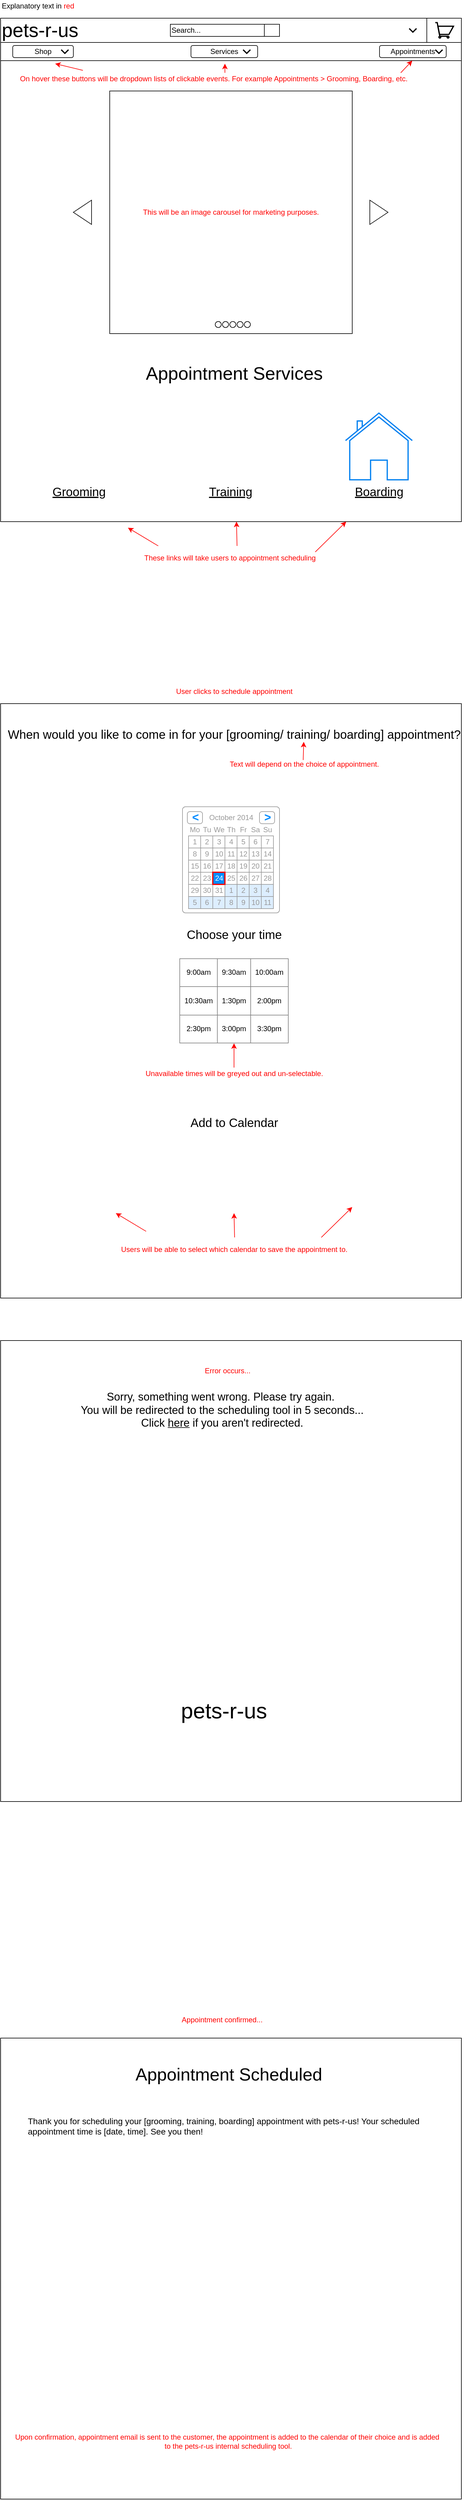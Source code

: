 <mxfile version="13.10.0" type="github">
  <diagram id="vqAz7mFe_bX8_XPS133d" name="Page-1">
    <mxGraphModel dx="1426" dy="794" grid="1" gridSize="10" guides="1" tooltips="1" connect="1" arrows="1" fold="1" page="1" pageScale="1" pageWidth="850" pageHeight="1100" math="0" shadow="0">
      <root>
        <mxCell id="0" />
        <mxCell id="1" parent="0" />
        <mxCell id="3avs3_zd8cKEyKvQoN6--27" value="" style="whiteSpace=wrap;html=1;aspect=fixed;" parent="1" vertex="1">
          <mxGeometry x="40" y="110" width="760" height="760" as="geometry" />
        </mxCell>
        <mxCell id="lcX1lfoyKaqcj_of0QZ5-1" value="&lt;font style=&quot;font-size: 32px&quot;&gt;pets-r-us&lt;/font&gt;" style="rounded=0;whiteSpace=wrap;html=1;align=left;" parent="1" vertex="1">
          <mxGeometry x="40" y="40" width="760" height="40" as="geometry" />
        </mxCell>
        <mxCell id="lcX1lfoyKaqcj_of0QZ5-2" value="" style="rounded=0;whiteSpace=wrap;html=1;" parent="1" vertex="1">
          <mxGeometry x="40" y="80" width="760" height="30" as="geometry" />
        </mxCell>
        <mxCell id="lcX1lfoyKaqcj_of0QZ5-3" value="&lt;font color=&quot;#ff0000&quot;&gt;This will be an image carousel for marketing purposes.&lt;/font&gt;" style="whiteSpace=wrap;html=1;aspect=fixed;" parent="1" vertex="1">
          <mxGeometry x="220" y="160" width="400" height="400" as="geometry" />
        </mxCell>
        <mxCell id="lcX1lfoyKaqcj_of0QZ5-4" value="" style="shape=image;html=1;verticalAlign=top;verticalLabelPosition=bottom;labelBackgroundColor=#ffffff;imageAspect=0;aspect=fixed;image=https://cdn4.iconfinder.com/data/icons/common-toolbar/36/Cut-2-128.png" parent="1" vertex="1">
          <mxGeometry x="119" y="682" width="128" height="128" as="geometry" />
        </mxCell>
        <mxCell id="lcX1lfoyKaqcj_of0QZ5-5" value="" style="shape=image;html=1;verticalAlign=top;verticalLabelPosition=bottom;labelBackgroundColor=#ffffff;imageAspect=0;aspect=fixed;image=https://cdn4.iconfinder.com/data/icons/general-office/91/General_Office_06-128.png" parent="1" vertex="1">
          <mxGeometry x="356" y="680" width="128" height="128" as="geometry" />
        </mxCell>
        <mxCell id="lcX1lfoyKaqcj_of0QZ5-6" value="" style="html=1;verticalLabelPosition=bottom;align=center;labelBackgroundColor=#ffffff;verticalAlign=top;strokeWidth=2;strokeColor=#0080F0;shadow=0;dashed=0;shape=mxgraph.ios7.icons.home;" parent="1" vertex="1">
          <mxGeometry x="609" y="691" width="110" height="110" as="geometry" />
        </mxCell>
        <mxCell id="lcX1lfoyKaqcj_of0QZ5-8" value="&lt;font style=&quot;font-size: 30px&quot;&gt;Appointment Services&lt;/font&gt;" style="text;html=1;align=center;verticalAlign=middle;resizable=0;points=[];autosize=1;" parent="1" vertex="1">
          <mxGeometry x="270" y="610" width="310" height="30" as="geometry" />
        </mxCell>
        <mxCell id="lcX1lfoyKaqcj_of0QZ5-9" value="&lt;font style=&quot;font-size: 20px&quot;&gt;&lt;u&gt;Grooming&lt;/u&gt;&lt;/font&gt;" style="text;html=1;align=center;verticalAlign=middle;resizable=0;points=[];autosize=1;" parent="1" vertex="1">
          <mxGeometry x="119" y="810" width="100" height="20" as="geometry" />
        </mxCell>
        <mxCell id="lcX1lfoyKaqcj_of0QZ5-10" value="&lt;font style=&quot;font-size: 20px&quot;&gt;&lt;u&gt;Training&lt;/u&gt;&lt;/font&gt;" style="text;html=1;align=center;verticalAlign=middle;resizable=0;points=[];autosize=1;" parent="1" vertex="1">
          <mxGeometry x="374" y="810" width="90" height="20" as="geometry" />
        </mxCell>
        <mxCell id="lcX1lfoyKaqcj_of0QZ5-11" value="&lt;font style=&quot;font-size: 20px&quot;&gt;&lt;u&gt;Boarding&lt;/u&gt;&lt;/font&gt;" style="text;html=1;align=center;verticalAlign=middle;resizable=0;points=[];autosize=1;" parent="1" vertex="1">
          <mxGeometry x="614" y="810" width="100" height="20" as="geometry" />
        </mxCell>
        <mxCell id="3avs3_zd8cKEyKvQoN6--1" value="Search..." style="rounded=0;whiteSpace=wrap;html=1;align=left;" parent="1" vertex="1">
          <mxGeometry x="320" y="50" width="180" height="20" as="geometry" />
        </mxCell>
        <mxCell id="3avs3_zd8cKEyKvQoN6--2" value="" style="shape=image;html=1;verticalAlign=top;verticalLabelPosition=bottom;labelBackgroundColor=#ffffff;imageAspect=0;aspect=fixed;image=https://cdn4.iconfinder.com/data/icons/basic-user-interface-elements/700/zoom-normal-regular-128.png" parent="1" vertex="1">
          <mxGeometry x="480" y="50" width="20" height="20" as="geometry" />
        </mxCell>
        <mxCell id="3avs3_zd8cKEyKvQoN6--5" value="" style="endArrow=none;html=1;" parent="1" edge="1">
          <mxGeometry width="50" height="50" relative="1" as="geometry">
            <mxPoint x="475" y="70" as="sourcePoint" />
            <mxPoint x="475" y="50" as="targetPoint" />
          </mxGeometry>
        </mxCell>
        <mxCell id="3avs3_zd8cKEyKvQoN6--6" value="" style="shape=image;html=1;verticalAlign=top;verticalLabelPosition=bottom;labelBackgroundColor=#ffffff;imageAspect=0;aspect=fixed;image=https://cdn3.iconfinder.com/data/icons/fugue/icon_shadowless/user-silhouette.png" parent="1" vertex="1">
          <mxGeometry x="684" y="45" width="30" height="30" as="geometry" />
        </mxCell>
        <mxCell id="3avs3_zd8cKEyKvQoN6--7" value="" style="html=1;verticalLabelPosition=bottom;align=center;labelBackgroundColor=#ffffff;verticalAlign=top;strokeWidth=2;shadow=0;dashed=0;shape=mxgraph.ios7.icons.shopping_cart;" parent="1" vertex="1">
          <mxGeometry x="757" y="47.25" width="30" height="25.5" as="geometry" />
        </mxCell>
        <mxCell id="3avs3_zd8cKEyKvQoN6--8" value="" style="html=1;verticalLabelPosition=bottom;labelBackgroundColor=#ffffff;verticalAlign=top;shadow=0;dashed=0;strokeWidth=2;shape=mxgraph.ios7.misc.down;" parent="1" vertex="1">
          <mxGeometry x="714" y="57" width="12" height="6" as="geometry" />
        </mxCell>
        <mxCell id="3avs3_zd8cKEyKvQoN6--9" value="" style="endArrow=none;html=1;" parent="1" edge="1">
          <mxGeometry width="50" height="50" relative="1" as="geometry">
            <mxPoint x="743" y="80" as="sourcePoint" />
            <mxPoint x="743" y="40" as="targetPoint" />
          </mxGeometry>
        </mxCell>
        <mxCell id="3avs3_zd8cKEyKvQoN6--10" value="Shop" style="rounded=1;whiteSpace=wrap;html=1;strokeColor=#000000;align=center;" parent="1" vertex="1">
          <mxGeometry x="60" y="85" width="100" height="20" as="geometry" />
        </mxCell>
        <mxCell id="3avs3_zd8cKEyKvQoN6--11" value="Services" style="rounded=1;whiteSpace=wrap;html=1;strokeColor=#000000;align=center;" parent="1" vertex="1">
          <mxGeometry x="354" y="85" width="110" height="20" as="geometry" />
        </mxCell>
        <mxCell id="3avs3_zd8cKEyKvQoN6--12" value="Appointments" style="rounded=1;whiteSpace=wrap;html=1;strokeColor=#000000;align=center;" parent="1" vertex="1">
          <mxGeometry x="665" y="85" width="110" height="20" as="geometry" />
        </mxCell>
        <mxCell id="3avs3_zd8cKEyKvQoN6--13" value="" style="html=1;verticalLabelPosition=bottom;labelBackgroundColor=#ffffff;verticalAlign=top;shadow=0;dashed=0;strokeWidth=2;shape=mxgraph.ios7.misc.down;" parent="1" vertex="1">
          <mxGeometry x="140" y="92" width="12" height="6" as="geometry" />
        </mxCell>
        <mxCell id="3avs3_zd8cKEyKvQoN6--14" value="" style="html=1;verticalLabelPosition=bottom;labelBackgroundColor=#ffffff;verticalAlign=top;shadow=0;dashed=0;strokeWidth=2;shape=mxgraph.ios7.misc.down;" parent="1" vertex="1">
          <mxGeometry x="440" y="92" width="12" height="6" as="geometry" />
        </mxCell>
        <mxCell id="3avs3_zd8cKEyKvQoN6--15" value="" style="html=1;verticalLabelPosition=bottom;labelBackgroundColor=#ffffff;verticalAlign=top;shadow=0;dashed=0;strokeWidth=2;shape=mxgraph.ios7.misc.down;" parent="1" vertex="1">
          <mxGeometry x="757" y="92" width="12" height="6" as="geometry" />
        </mxCell>
        <mxCell id="3avs3_zd8cKEyKvQoN6--16" value="" style="triangle;whiteSpace=wrap;html=1;strokeColor=#000000;" parent="1" vertex="1">
          <mxGeometry x="649" y="340" width="30" height="40" as="geometry" />
        </mxCell>
        <mxCell id="3avs3_zd8cKEyKvQoN6--17" value="" style="triangle;whiteSpace=wrap;html=1;strokeColor=#000000;direction=west;" parent="1" vertex="1">
          <mxGeometry x="160" y="340" width="30" height="40" as="geometry" />
        </mxCell>
        <mxCell id="3avs3_zd8cKEyKvQoN6--18" value="" style="ellipse;whiteSpace=wrap;html=1;aspect=fixed;strokeColor=#000000;" parent="1" vertex="1">
          <mxGeometry x="394" y="540" width="10" height="10" as="geometry" />
        </mxCell>
        <mxCell id="3avs3_zd8cKEyKvQoN6--19" value="" style="ellipse;whiteSpace=wrap;html=1;aspect=fixed;strokeColor=#000000;" parent="1" vertex="1">
          <mxGeometry x="406" y="540" width="10" height="10" as="geometry" />
        </mxCell>
        <mxCell id="3avs3_zd8cKEyKvQoN6--20" value="" style="ellipse;whiteSpace=wrap;html=1;aspect=fixed;strokeColor=#000000;" parent="1" vertex="1">
          <mxGeometry x="418" y="540" width="10" height="10" as="geometry" />
        </mxCell>
        <mxCell id="3avs3_zd8cKEyKvQoN6--23" value="" style="ellipse;whiteSpace=wrap;html=1;aspect=fixed;strokeColor=#000000;" parent="1" vertex="1">
          <mxGeometry x="430" y="540" width="10" height="10" as="geometry" />
        </mxCell>
        <mxCell id="3avs3_zd8cKEyKvQoN6--24" value="" style="ellipse;whiteSpace=wrap;html=1;aspect=fixed;strokeColor=#000000;" parent="1" vertex="1">
          <mxGeometry x="442" y="540" width="10" height="10" as="geometry" />
        </mxCell>
        <mxCell id="3avs3_zd8cKEyKvQoN6--38" value="&lt;font color=&quot;#ff0000&quot;&gt;On hover these buttons will be dropdown lists of clickable events. For example Appointments &amp;gt; Grooming, Boarding, etc.&lt;/font&gt;" style="text;html=1;strokeColor=none;fillColor=none;align=left;verticalAlign=middle;whiteSpace=wrap;rounded=0;" parent="1" vertex="1">
          <mxGeometry x="70" y="130" width="700" height="20" as="geometry" />
        </mxCell>
        <mxCell id="3avs3_zd8cKEyKvQoN6--41" value="" style="endArrow=classic;html=1;strokeColor=#FF0000;" parent="1" edge="1">
          <mxGeometry width="50" height="50" relative="1" as="geometry">
            <mxPoint x="700" y="130" as="sourcePoint" />
            <mxPoint x="719" y="110" as="targetPoint" />
          </mxGeometry>
        </mxCell>
        <mxCell id="3avs3_zd8cKEyKvQoN6--42" value="" style="endArrow=classic;html=1;strokeColor=#FF0000;" parent="1" edge="1">
          <mxGeometry width="50" height="50" relative="1" as="geometry">
            <mxPoint x="410" y="130" as="sourcePoint" />
            <mxPoint x="410" y="115" as="targetPoint" />
          </mxGeometry>
        </mxCell>
        <mxCell id="3avs3_zd8cKEyKvQoN6--43" value="Explanatory text in &lt;font color=&quot;#ff0000&quot;&gt;red&lt;/font&gt;" style="text;html=1;align=left;verticalAlign=middle;resizable=0;points=[];autosize=1;" parent="1" vertex="1">
          <mxGeometry x="40" y="10" width="130" height="20" as="geometry" />
        </mxCell>
        <mxCell id="3avs3_zd8cKEyKvQoN6--45" value="" style="endArrow=classic;html=1;strokeColor=#FF0000;exitX=0.151;exitY=-0.2;exitDx=0;exitDy=0;exitPerimeter=0;" parent="1" source="3avs3_zd8cKEyKvQoN6--38" edge="1">
          <mxGeometry width="50" height="50" relative="1" as="geometry">
            <mxPoint x="70" y="165" as="sourcePoint" />
            <mxPoint x="130" y="115" as="targetPoint" />
          </mxGeometry>
        </mxCell>
        <mxCell id="3avs3_zd8cKEyKvQoN6--46" value="&lt;font color=&quot;#ff0000&quot;&gt;These links will take users to appointment scheduling&lt;/font&gt;" style="text;html=1;align=left;verticalAlign=middle;resizable=0;points=[];autosize=1;" parent="1" vertex="1">
          <mxGeometry x="275" y="920" width="300" height="20" as="geometry" />
        </mxCell>
        <mxCell id="3avs3_zd8cKEyKvQoN6--47" value="" style="endArrow=classic;html=1;strokeColor=#FF0000;" parent="1" edge="1">
          <mxGeometry width="50" height="50" relative="1" as="geometry">
            <mxPoint x="559" y="920" as="sourcePoint" />
            <mxPoint x="610" y="870" as="targetPoint" />
          </mxGeometry>
        </mxCell>
        <mxCell id="3avs3_zd8cKEyKvQoN6--48" value="" style="endArrow=classic;html=1;strokeColor=#FF0000;" parent="1" target="3avs3_zd8cKEyKvQoN6--27" edge="1">
          <mxGeometry width="50" height="50" relative="1" as="geometry">
            <mxPoint x="430" y="910" as="sourcePoint" />
            <mxPoint x="480" y="860" as="targetPoint" />
          </mxGeometry>
        </mxCell>
        <mxCell id="3avs3_zd8cKEyKvQoN6--49" value="" style="endArrow=classic;html=1;strokeColor=#FF0000;" parent="1" edge="1">
          <mxGeometry width="50" height="50" relative="1" as="geometry">
            <mxPoint x="300" y="910" as="sourcePoint" />
            <mxPoint x="250" y="880" as="targetPoint" />
          </mxGeometry>
        </mxCell>
        <mxCell id="4yytLFHdvMiJD-wZ6Ume-1" value="" style="whiteSpace=wrap;html=1;" parent="1" vertex="1">
          <mxGeometry x="40" y="1170" width="760" height="980" as="geometry" />
        </mxCell>
        <mxCell id="4yytLFHdvMiJD-wZ6Ume-2" value="&lt;font color=&quot;#ff0000&quot;&gt;User clicks to schedule appointment&lt;/font&gt;" style="text;html=1;align=center;verticalAlign=middle;resizable=0;points=[];autosize=1;" parent="1" vertex="1">
          <mxGeometry x="320" y="1140" width="210" height="20" as="geometry" />
        </mxCell>
        <mxCell id="4yytLFHdvMiJD-wZ6Ume-3" value="" style="strokeWidth=1;shadow=0;dashed=0;align=center;html=1;shape=mxgraph.mockup.forms.rrect;rSize=5;strokeColor=#999999;fillColor=#ffffff;" parent="1" vertex="1">
          <mxGeometry x="340" y="1340" width="160" height="175" as="geometry" />
        </mxCell>
        <mxCell id="4yytLFHdvMiJD-wZ6Ume-4" value="October 2014" style="strokeWidth=1;shadow=0;dashed=0;align=center;html=1;shape=mxgraph.mockup.forms.anchor;fontColor=#999999;" parent="4yytLFHdvMiJD-wZ6Ume-3" vertex="1">
          <mxGeometry x="30" y="8" width="100" height="20" as="geometry" />
        </mxCell>
        <mxCell id="4yytLFHdvMiJD-wZ6Ume-5" value="&lt;" style="strokeWidth=1;shadow=0;dashed=0;align=center;html=1;shape=mxgraph.mockup.forms.rrect;rSize=4;strokeColor=#999999;fontColor=#008cff;fontSize=19;fontStyle=1;" parent="4yytLFHdvMiJD-wZ6Ume-3" vertex="1">
          <mxGeometry x="8" y="8" width="25" height="20" as="geometry" />
        </mxCell>
        <mxCell id="4yytLFHdvMiJD-wZ6Ume-6" value="&gt;" style="strokeWidth=1;shadow=0;dashed=0;align=center;html=1;shape=mxgraph.mockup.forms.rrect;rSize=4;strokeColor=#999999;fontColor=#008cff;fontSize=19;fontStyle=1;" parent="4yytLFHdvMiJD-wZ6Ume-3" vertex="1">
          <mxGeometry x="127" y="8" width="25" height="20" as="geometry" />
        </mxCell>
        <mxCell id="4yytLFHdvMiJD-wZ6Ume-7" value="Mo" style="strokeWidth=1;shadow=0;dashed=0;align=center;html=1;shape=mxgraph.mockup.forms.anchor;fontColor=#999999;" parent="4yytLFHdvMiJD-wZ6Ume-3" vertex="1">
          <mxGeometry x="10" y="28" width="20" height="20" as="geometry" />
        </mxCell>
        <mxCell id="4yytLFHdvMiJD-wZ6Ume-8" value="Tu" style="strokeWidth=1;shadow=0;dashed=0;align=center;html=1;shape=mxgraph.mockup.forms.anchor;fontColor=#999999;" parent="4yytLFHdvMiJD-wZ6Ume-3" vertex="1">
          <mxGeometry x="30" y="28" width="20" height="20" as="geometry" />
        </mxCell>
        <mxCell id="4yytLFHdvMiJD-wZ6Ume-9" value="We" style="strokeWidth=1;shadow=0;dashed=0;align=center;html=1;shape=mxgraph.mockup.forms.anchor;fontColor=#999999;" parent="4yytLFHdvMiJD-wZ6Ume-3" vertex="1">
          <mxGeometry x="50" y="28" width="20" height="20" as="geometry" />
        </mxCell>
        <mxCell id="4yytLFHdvMiJD-wZ6Ume-10" value="Th" style="strokeWidth=1;shadow=0;dashed=0;align=center;html=1;shape=mxgraph.mockup.forms.anchor;fontColor=#999999;" parent="4yytLFHdvMiJD-wZ6Ume-3" vertex="1">
          <mxGeometry x="70" y="28" width="20" height="20" as="geometry" />
        </mxCell>
        <mxCell id="4yytLFHdvMiJD-wZ6Ume-11" value="Fr" style="strokeWidth=1;shadow=0;dashed=0;align=center;html=1;shape=mxgraph.mockup.forms.anchor;fontColor=#999999;" parent="4yytLFHdvMiJD-wZ6Ume-3" vertex="1">
          <mxGeometry x="90" y="28" width="20" height="20" as="geometry" />
        </mxCell>
        <mxCell id="4yytLFHdvMiJD-wZ6Ume-12" value="Sa" style="strokeWidth=1;shadow=0;dashed=0;align=center;html=1;shape=mxgraph.mockup.forms.anchor;fontColor=#999999;" parent="4yytLFHdvMiJD-wZ6Ume-3" vertex="1">
          <mxGeometry x="110" y="28" width="20" height="20" as="geometry" />
        </mxCell>
        <mxCell id="4yytLFHdvMiJD-wZ6Ume-13" value="Su" style="strokeWidth=1;shadow=0;dashed=0;align=center;html=1;shape=mxgraph.mockup.forms.anchor;fontColor=#999999;" parent="4yytLFHdvMiJD-wZ6Ume-3" vertex="1">
          <mxGeometry x="130" y="28" width="20" height="20" as="geometry" />
        </mxCell>
        <mxCell id="4yytLFHdvMiJD-wZ6Ume-14" value="1" style="strokeWidth=1;shadow=0;dashed=0;align=center;html=1;shape=mxgraph.mockup.forms.rrect;rSize=0;strokeColor=#999999;fontColor=#999999;" parent="4yytLFHdvMiJD-wZ6Ume-3" vertex="1">
          <mxGeometry x="10" y="48" width="20" height="20" as="geometry" />
        </mxCell>
        <mxCell id="4yytLFHdvMiJD-wZ6Ume-15" value="2" style="strokeWidth=1;shadow=0;dashed=0;align=center;html=1;shape=mxgraph.mockup.forms.rrect;rSize=0;strokeColor=#999999;fontColor=#999999;" parent="4yytLFHdvMiJD-wZ6Ume-3" vertex="1">
          <mxGeometry x="30" y="48" width="20" height="20" as="geometry" />
        </mxCell>
        <mxCell id="4yytLFHdvMiJD-wZ6Ume-16" value="3" style="strokeWidth=1;shadow=0;dashed=0;align=center;html=1;shape=mxgraph.mockup.forms.rrect;rSize=0;strokeColor=#999999;fontColor=#999999;" parent="4yytLFHdvMiJD-wZ6Ume-3" vertex="1">
          <mxGeometry x="50" y="48" width="20" height="20" as="geometry" />
        </mxCell>
        <mxCell id="4yytLFHdvMiJD-wZ6Ume-17" value="4" style="strokeWidth=1;shadow=0;dashed=0;align=center;html=1;shape=mxgraph.mockup.forms.rrect;rSize=0;strokeColor=#999999;fontColor=#999999;" parent="4yytLFHdvMiJD-wZ6Ume-3" vertex="1">
          <mxGeometry x="70" y="48" width="20" height="20" as="geometry" />
        </mxCell>
        <mxCell id="4yytLFHdvMiJD-wZ6Ume-18" value="5" style="strokeWidth=1;shadow=0;dashed=0;align=center;html=1;shape=mxgraph.mockup.forms.rrect;rSize=0;strokeColor=#999999;fontColor=#999999;" parent="4yytLFHdvMiJD-wZ6Ume-3" vertex="1">
          <mxGeometry x="90" y="48" width="20" height="20" as="geometry" />
        </mxCell>
        <mxCell id="4yytLFHdvMiJD-wZ6Ume-19" value="6" style="strokeWidth=1;shadow=0;dashed=0;align=center;html=1;shape=mxgraph.mockup.forms.rrect;rSize=0;strokeColor=#999999;fontColor=#999999;" parent="4yytLFHdvMiJD-wZ6Ume-3" vertex="1">
          <mxGeometry x="110" y="48" width="20" height="20" as="geometry" />
        </mxCell>
        <mxCell id="4yytLFHdvMiJD-wZ6Ume-20" value="7" style="strokeWidth=1;shadow=0;dashed=0;align=center;html=1;shape=mxgraph.mockup.forms.rrect;rSize=0;strokeColor=#999999;fontColor=#999999;" parent="4yytLFHdvMiJD-wZ6Ume-3" vertex="1">
          <mxGeometry x="130" y="48" width="20" height="20" as="geometry" />
        </mxCell>
        <mxCell id="4yytLFHdvMiJD-wZ6Ume-21" value="8" style="strokeWidth=1;shadow=0;dashed=0;align=center;html=1;shape=mxgraph.mockup.forms.rrect;rSize=0;strokeColor=#999999;fontColor=#999999;" parent="4yytLFHdvMiJD-wZ6Ume-3" vertex="1">
          <mxGeometry x="10" y="68" width="20" height="20" as="geometry" />
        </mxCell>
        <mxCell id="4yytLFHdvMiJD-wZ6Ume-22" value="9" style="strokeWidth=1;shadow=0;dashed=0;align=center;html=1;shape=mxgraph.mockup.forms.rrect;rSize=0;strokeColor=#999999;fontColor=#999999;" parent="4yytLFHdvMiJD-wZ6Ume-3" vertex="1">
          <mxGeometry x="30" y="68" width="20" height="20" as="geometry" />
        </mxCell>
        <mxCell id="4yytLFHdvMiJD-wZ6Ume-23" value="10" style="strokeWidth=1;shadow=0;dashed=0;align=center;html=1;shape=mxgraph.mockup.forms.rrect;rSize=0;strokeColor=#999999;fontColor=#999999;" parent="4yytLFHdvMiJD-wZ6Ume-3" vertex="1">
          <mxGeometry x="50" y="68" width="20" height="20" as="geometry" />
        </mxCell>
        <mxCell id="4yytLFHdvMiJD-wZ6Ume-24" value="11" style="strokeWidth=1;shadow=0;dashed=0;align=center;html=1;shape=mxgraph.mockup.forms.rrect;rSize=0;strokeColor=#999999;fontColor=#999999;" parent="4yytLFHdvMiJD-wZ6Ume-3" vertex="1">
          <mxGeometry x="70" y="68" width="20" height="20" as="geometry" />
        </mxCell>
        <mxCell id="4yytLFHdvMiJD-wZ6Ume-25" value="12" style="strokeWidth=1;shadow=0;dashed=0;align=center;html=1;shape=mxgraph.mockup.forms.rrect;rSize=0;strokeColor=#999999;fontColor=#999999;" parent="4yytLFHdvMiJD-wZ6Ume-3" vertex="1">
          <mxGeometry x="90" y="68" width="20" height="20" as="geometry" />
        </mxCell>
        <mxCell id="4yytLFHdvMiJD-wZ6Ume-26" value="13" style="strokeWidth=1;shadow=0;dashed=0;align=center;html=1;shape=mxgraph.mockup.forms.rrect;rSize=0;strokeColor=#999999;fontColor=#999999;" parent="4yytLFHdvMiJD-wZ6Ume-3" vertex="1">
          <mxGeometry x="110" y="68" width="20" height="20" as="geometry" />
        </mxCell>
        <mxCell id="4yytLFHdvMiJD-wZ6Ume-27" value="14" style="strokeWidth=1;shadow=0;dashed=0;align=center;html=1;shape=mxgraph.mockup.forms.rrect;rSize=0;strokeColor=#999999;fontColor=#999999;" parent="4yytLFHdvMiJD-wZ6Ume-3" vertex="1">
          <mxGeometry x="130" y="68" width="20" height="20" as="geometry" />
        </mxCell>
        <mxCell id="4yytLFHdvMiJD-wZ6Ume-28" value="15" style="strokeWidth=1;shadow=0;dashed=0;align=center;html=1;shape=mxgraph.mockup.forms.rrect;rSize=0;strokeColor=#999999;fontColor=#999999;" parent="4yytLFHdvMiJD-wZ6Ume-3" vertex="1">
          <mxGeometry x="10" y="88" width="20" height="20" as="geometry" />
        </mxCell>
        <mxCell id="4yytLFHdvMiJD-wZ6Ume-29" value="16" style="strokeWidth=1;shadow=0;dashed=0;align=center;html=1;shape=mxgraph.mockup.forms.rrect;rSize=0;strokeColor=#999999;fontColor=#999999;" parent="4yytLFHdvMiJD-wZ6Ume-3" vertex="1">
          <mxGeometry x="30" y="88" width="20" height="20" as="geometry" />
        </mxCell>
        <mxCell id="4yytLFHdvMiJD-wZ6Ume-30" value="17" style="strokeWidth=1;shadow=0;dashed=0;align=center;html=1;shape=mxgraph.mockup.forms.rrect;rSize=0;strokeColor=#999999;fontColor=#999999;" parent="4yytLFHdvMiJD-wZ6Ume-3" vertex="1">
          <mxGeometry x="50" y="88" width="20" height="20" as="geometry" />
        </mxCell>
        <mxCell id="4yytLFHdvMiJD-wZ6Ume-31" value="18" style="strokeWidth=1;shadow=0;dashed=0;align=center;html=1;shape=mxgraph.mockup.forms.rrect;rSize=0;strokeColor=#999999;fontColor=#999999;" parent="4yytLFHdvMiJD-wZ6Ume-3" vertex="1">
          <mxGeometry x="70" y="88" width="20" height="20" as="geometry" />
        </mxCell>
        <mxCell id="4yytLFHdvMiJD-wZ6Ume-32" value="19" style="strokeWidth=1;shadow=0;dashed=0;align=center;html=1;shape=mxgraph.mockup.forms.rrect;rSize=0;strokeColor=#999999;fontColor=#999999;" parent="4yytLFHdvMiJD-wZ6Ume-3" vertex="1">
          <mxGeometry x="90" y="88" width="20" height="20" as="geometry" />
        </mxCell>
        <mxCell id="4yytLFHdvMiJD-wZ6Ume-33" value="20" style="strokeWidth=1;shadow=0;dashed=0;align=center;html=1;shape=mxgraph.mockup.forms.rrect;rSize=0;strokeColor=#999999;fontColor=#999999;" parent="4yytLFHdvMiJD-wZ6Ume-3" vertex="1">
          <mxGeometry x="110" y="88" width="20" height="20" as="geometry" />
        </mxCell>
        <mxCell id="4yytLFHdvMiJD-wZ6Ume-34" value="21" style="strokeWidth=1;shadow=0;dashed=0;align=center;html=1;shape=mxgraph.mockup.forms.rrect;rSize=0;strokeColor=#999999;fontColor=#999999;" parent="4yytLFHdvMiJD-wZ6Ume-3" vertex="1">
          <mxGeometry x="130" y="88" width="20" height="20" as="geometry" />
        </mxCell>
        <mxCell id="4yytLFHdvMiJD-wZ6Ume-35" value="22" style="strokeWidth=1;shadow=0;dashed=0;align=center;html=1;shape=mxgraph.mockup.forms.rrect;rSize=0;strokeColor=#999999;fontColor=#999999;" parent="4yytLFHdvMiJD-wZ6Ume-3" vertex="1">
          <mxGeometry x="10" y="108" width="20" height="20" as="geometry" />
        </mxCell>
        <mxCell id="4yytLFHdvMiJD-wZ6Ume-36" value="23" style="strokeWidth=1;shadow=0;dashed=0;align=center;html=1;shape=mxgraph.mockup.forms.rrect;rSize=0;strokeColor=#999999;fontColor=#999999;" parent="4yytLFHdvMiJD-wZ6Ume-3" vertex="1">
          <mxGeometry x="30" y="108" width="20" height="20" as="geometry" />
        </mxCell>
        <mxCell id="4yytLFHdvMiJD-wZ6Ume-37" value="25" style="strokeWidth=1;shadow=0;dashed=0;align=center;html=1;shape=mxgraph.mockup.forms.rrect;rSize=0;strokeColor=#999999;fontColor=#999999;" parent="4yytLFHdvMiJD-wZ6Ume-3" vertex="1">
          <mxGeometry x="70" y="108" width="20" height="20" as="geometry" />
        </mxCell>
        <mxCell id="4yytLFHdvMiJD-wZ6Ume-38" value="26" style="strokeWidth=1;shadow=0;dashed=0;align=center;html=1;shape=mxgraph.mockup.forms.rrect;rSize=0;strokeColor=#999999;fontColor=#999999;" parent="4yytLFHdvMiJD-wZ6Ume-3" vertex="1">
          <mxGeometry x="90" y="108" width="20" height="20" as="geometry" />
        </mxCell>
        <mxCell id="4yytLFHdvMiJD-wZ6Ume-39" value="27" style="strokeWidth=1;shadow=0;dashed=0;align=center;html=1;shape=mxgraph.mockup.forms.rrect;rSize=0;strokeColor=#999999;fontColor=#999999;" parent="4yytLFHdvMiJD-wZ6Ume-3" vertex="1">
          <mxGeometry x="110" y="108" width="20" height="20" as="geometry" />
        </mxCell>
        <mxCell id="4yytLFHdvMiJD-wZ6Ume-40" value="28" style="strokeWidth=1;shadow=0;dashed=0;align=center;html=1;shape=mxgraph.mockup.forms.rrect;rSize=0;strokeColor=#999999;fontColor=#999999;" parent="4yytLFHdvMiJD-wZ6Ume-3" vertex="1">
          <mxGeometry x="130" y="108" width="20" height="20" as="geometry" />
        </mxCell>
        <mxCell id="4yytLFHdvMiJD-wZ6Ume-41" value="29" style="strokeWidth=1;shadow=0;dashed=0;align=center;html=1;shape=mxgraph.mockup.forms.rrect;rSize=0;strokeColor=#999999;fontColor=#999999;" parent="4yytLFHdvMiJD-wZ6Ume-3" vertex="1">
          <mxGeometry x="10" y="128" width="20" height="20" as="geometry" />
        </mxCell>
        <mxCell id="4yytLFHdvMiJD-wZ6Ume-42" value="30" style="strokeWidth=1;shadow=0;dashed=0;align=center;html=1;shape=mxgraph.mockup.forms.rrect;rSize=0;strokeColor=#999999;fontColor=#999999;" parent="4yytLFHdvMiJD-wZ6Ume-3" vertex="1">
          <mxGeometry x="30" y="128" width="20" height="20" as="geometry" />
        </mxCell>
        <mxCell id="4yytLFHdvMiJD-wZ6Ume-43" value="31" style="strokeWidth=1;shadow=0;dashed=0;align=center;html=1;shape=mxgraph.mockup.forms.rrect;rSize=0;strokeColor=#999999;fontColor=#999999;" parent="4yytLFHdvMiJD-wZ6Ume-3" vertex="1">
          <mxGeometry x="50" y="128" width="20" height="20" as="geometry" />
        </mxCell>
        <mxCell id="4yytLFHdvMiJD-wZ6Ume-44" value="1" style="strokeWidth=1;shadow=0;dashed=0;align=center;html=1;shape=mxgraph.mockup.forms.rrect;rSize=0;strokeColor=#999999;fontColor=#999999;fillColor=#ddeeff;" parent="4yytLFHdvMiJD-wZ6Ume-3" vertex="1">
          <mxGeometry x="70" y="128" width="20" height="20" as="geometry" />
        </mxCell>
        <mxCell id="4yytLFHdvMiJD-wZ6Ume-45" value="2" style="strokeWidth=1;shadow=0;dashed=0;align=center;html=1;shape=mxgraph.mockup.forms.rrect;rSize=0;strokeColor=#999999;fontColor=#999999;fillColor=#ddeeff;" parent="4yytLFHdvMiJD-wZ6Ume-3" vertex="1">
          <mxGeometry x="90" y="128" width="20" height="20" as="geometry" />
        </mxCell>
        <mxCell id="4yytLFHdvMiJD-wZ6Ume-46" value="3" style="strokeWidth=1;shadow=0;dashed=0;align=center;html=1;shape=mxgraph.mockup.forms.rrect;rSize=0;strokeColor=#999999;fontColor=#999999;fillColor=#ddeeff;" parent="4yytLFHdvMiJD-wZ6Ume-3" vertex="1">
          <mxGeometry x="110" y="128" width="20" height="20" as="geometry" />
        </mxCell>
        <mxCell id="4yytLFHdvMiJD-wZ6Ume-47" value="4" style="strokeWidth=1;shadow=0;dashed=0;align=center;html=1;shape=mxgraph.mockup.forms.rrect;rSize=0;strokeColor=#999999;fontColor=#999999;fillColor=#ddeeff;" parent="4yytLFHdvMiJD-wZ6Ume-3" vertex="1">
          <mxGeometry x="130" y="128" width="20" height="20" as="geometry" />
        </mxCell>
        <mxCell id="4yytLFHdvMiJD-wZ6Ume-48" value="5" style="strokeWidth=1;shadow=0;dashed=0;align=center;html=1;shape=mxgraph.mockup.forms.rrect;rSize=0;strokeColor=#999999;fontColor=#999999;fillColor=#ddeeff;" parent="4yytLFHdvMiJD-wZ6Ume-3" vertex="1">
          <mxGeometry x="10" y="148" width="20" height="20" as="geometry" />
        </mxCell>
        <mxCell id="4yytLFHdvMiJD-wZ6Ume-49" value="6" style="strokeWidth=1;shadow=0;dashed=0;align=center;html=1;shape=mxgraph.mockup.forms.rrect;rSize=0;strokeColor=#999999;fontColor=#999999;fillColor=#ddeeff;" parent="4yytLFHdvMiJD-wZ6Ume-3" vertex="1">
          <mxGeometry x="30" y="148" width="20" height="20" as="geometry" />
        </mxCell>
        <mxCell id="4yytLFHdvMiJD-wZ6Ume-50" value="7" style="strokeWidth=1;shadow=0;dashed=0;align=center;html=1;shape=mxgraph.mockup.forms.rrect;rSize=0;strokeColor=#999999;fontColor=#999999;fillColor=#ddeeff;" parent="4yytLFHdvMiJD-wZ6Ume-3" vertex="1">
          <mxGeometry x="50" y="148" width="20" height="20" as="geometry" />
        </mxCell>
        <mxCell id="4yytLFHdvMiJD-wZ6Ume-51" value="8" style="strokeWidth=1;shadow=0;dashed=0;align=center;html=1;shape=mxgraph.mockup.forms.rrect;rSize=0;strokeColor=#999999;fontColor=#999999;fillColor=#ddeeff;" parent="4yytLFHdvMiJD-wZ6Ume-3" vertex="1">
          <mxGeometry x="70" y="148" width="20" height="20" as="geometry" />
        </mxCell>
        <mxCell id="4yytLFHdvMiJD-wZ6Ume-52" value="9" style="strokeWidth=1;shadow=0;dashed=0;align=center;html=1;shape=mxgraph.mockup.forms.rrect;rSize=0;strokeColor=#999999;fontColor=#999999;fillColor=#ddeeff;" parent="4yytLFHdvMiJD-wZ6Ume-3" vertex="1">
          <mxGeometry x="90" y="148" width="20" height="20" as="geometry" />
        </mxCell>
        <mxCell id="4yytLFHdvMiJD-wZ6Ume-53" value="10" style="strokeWidth=1;shadow=0;dashed=0;align=center;html=1;shape=mxgraph.mockup.forms.rrect;rSize=0;strokeColor=#999999;fontColor=#999999;fillColor=#ddeeff;" parent="4yytLFHdvMiJD-wZ6Ume-3" vertex="1">
          <mxGeometry x="110" y="148" width="20" height="20" as="geometry" />
        </mxCell>
        <mxCell id="4yytLFHdvMiJD-wZ6Ume-54" value="11" style="strokeWidth=1;shadow=0;dashed=0;align=center;html=1;shape=mxgraph.mockup.forms.rrect;rSize=0;strokeColor=#999999;fontColor=#999999;fillColor=#ddeeff;" parent="4yytLFHdvMiJD-wZ6Ume-3" vertex="1">
          <mxGeometry x="130" y="148" width="20" height="20" as="geometry" />
        </mxCell>
        <mxCell id="4yytLFHdvMiJD-wZ6Ume-55" value="24" style="strokeWidth=1;shadow=0;dashed=0;align=center;html=1;shape=mxgraph.mockup.forms.rrect;rSize=0;strokeColor=#ff0000;fontColor=#ffffff;strokeWidth=2;fillColor=#008cff;" parent="4yytLFHdvMiJD-wZ6Ume-3" vertex="1">
          <mxGeometry x="50" y="108" width="20" height="20" as="geometry" />
        </mxCell>
        <mxCell id="4yytLFHdvMiJD-wZ6Ume-56" value="&lt;font style=&quot;font-size: 20px&quot;&gt;When would you like to come in for your [grooming/ training/ boarding] appointment?&lt;/font&gt;" style="text;html=1;align=center;verticalAlign=middle;resizable=0;points=[];autosize=1;" parent="1" vertex="1">
          <mxGeometry x="45" y="1210" width="760" height="20" as="geometry" />
        </mxCell>
        <mxCell id="4yytLFHdvMiJD-wZ6Ume-58" value="&lt;font color=&quot;#ff0000&quot;&gt;Text will depend on the choice of appointment.&lt;/font&gt;" style="text;html=1;align=left;verticalAlign=middle;resizable=0;points=[];autosize=1;" parent="1" vertex="1">
          <mxGeometry x="416" y="1260" width="260" height="20" as="geometry" />
        </mxCell>
        <mxCell id="4yytLFHdvMiJD-wZ6Ume-59" value="" style="endArrow=classic;html=1;exitX=0.435;exitY=0;exitDx=0;exitDy=0;exitPerimeter=0;fontColor=#FF0000;strokeColor=#FF0000;" parent="1" edge="1">
          <mxGeometry width="50" height="50" relative="1" as="geometry">
            <mxPoint x="539.1" y="1263" as="sourcePoint" />
            <mxPoint x="540" y="1233" as="targetPoint" />
          </mxGeometry>
        </mxCell>
        <mxCell id="4yytLFHdvMiJD-wZ6Ume-60" value="&lt;font style=&quot;font-size: 20px&quot; color=&quot;#000000&quot;&gt;Choose your time&lt;/font&gt;" style="text;html=1;align=center;verticalAlign=middle;resizable=0;points=[];autosize=1;fontColor=#FF0000;" parent="1" vertex="1">
          <mxGeometry x="340" y="1540" width="170" height="20" as="geometry" />
        </mxCell>
        <mxCell id="4yytLFHdvMiJD-wZ6Ume-61" value="&lt;table border=&quot;1&quot; width=&quot;100%&quot; style=&quot;width: 100% ; height: 100% ; border-collapse: collapse&quot;&gt;&lt;tbody&gt;&lt;tr&gt;&lt;td align=&quot;center&quot;&gt;&lt;font color=&quot;#000000&quot;&gt;9:00am&lt;/font&gt;&lt;/td&gt;&lt;td align=&quot;center&quot;&gt;&lt;font color=&quot;#000000&quot;&gt;9:30am&lt;/font&gt;&lt;/td&gt;&lt;td align=&quot;center&quot;&gt;&lt;font color=&quot;#000000&quot;&gt;10:00am&lt;/font&gt;&lt;/td&gt;&lt;/tr&gt;&lt;tr&gt;&lt;td align=&quot;center&quot;&gt;&lt;font color=&quot;#000000&quot;&gt;10:30am&lt;/font&gt;&lt;/td&gt;&lt;td align=&quot;center&quot;&gt;&lt;font color=&quot;#000000&quot;&gt;1:30pm&lt;/font&gt;&lt;/td&gt;&lt;td align=&quot;center&quot;&gt;&lt;font color=&quot;#000000&quot;&gt;2:00pm&lt;/font&gt;&lt;/td&gt;&lt;/tr&gt;&lt;tr&gt;&lt;td align=&quot;center&quot;&gt;&lt;font color=&quot;#000000&quot;&gt;2:30pm&lt;/font&gt;&lt;/td&gt;&lt;td align=&quot;center&quot;&gt;&lt;font color=&quot;#000000&quot;&gt;3:00pm&lt;/font&gt;&lt;/td&gt;&lt;td align=&quot;center&quot;&gt;&lt;font color=&quot;#000000&quot;&gt;3:30pm&lt;/font&gt;&lt;/td&gt;&lt;/tr&gt;&lt;/tbody&gt;&lt;/table&gt;" style="text;html=1;strokeColor=none;fillColor=none;overflow=fill;fontColor=#FF0000;" parent="1" vertex="1">
          <mxGeometry x="335" y="1590" width="180" height="140" as="geometry" />
        </mxCell>
        <mxCell id="4yytLFHdvMiJD-wZ6Ume-63" value="" style="edgeStyle=orthogonalEdgeStyle;rounded=0;orthogonalLoop=1;jettySize=auto;html=1;strokeColor=#FF0000;fontColor=#FF0000;" parent="1" source="4yytLFHdvMiJD-wZ6Ume-62" target="4yytLFHdvMiJD-wZ6Ume-61" edge="1">
          <mxGeometry relative="1" as="geometry" />
        </mxCell>
        <mxCell id="4yytLFHdvMiJD-wZ6Ume-62" value="Unavailable times will be greyed out and un-selectable." style="text;html=1;align=center;verticalAlign=middle;resizable=0;points=[];autosize=1;fontColor=#FF0000;" parent="1" vertex="1">
          <mxGeometry x="270" y="1770" width="310" height="20" as="geometry" />
        </mxCell>
        <mxCell id="4yytLFHdvMiJD-wZ6Ume-64" value="&lt;font style=&quot;font-size: 20px&quot; color=&quot;#000000&quot;&gt;Add to Calendar&lt;/font&gt;" style="text;html=1;align=center;verticalAlign=middle;resizable=0;points=[];autosize=1;fontColor=#FF0000;" parent="1" vertex="1">
          <mxGeometry x="345" y="1850" width="160" height="20" as="geometry" />
        </mxCell>
        <mxCell id="4yytLFHdvMiJD-wZ6Ume-65" value="" style="shape=image;html=1;verticalAlign=top;verticalLabelPosition=bottom;labelBackgroundColor=#ffffff;imageAspect=0;aspect=fixed;image=https://cdn2.iconfinder.com/data/icons/social-media-2259/512/calendar-128.png;fontColor=#FF0000;" parent="1" vertex="1">
          <mxGeometry x="140" y="1910" width="70" height="70" as="geometry" />
        </mxCell>
        <mxCell id="4yytLFHdvMiJD-wZ6Ume-66" value="" style="shape=image;html=1;verticalAlign=top;verticalLabelPosition=bottom;labelBackgroundColor=#ffffff;imageAspect=0;aspect=fixed;image=https://cdn3.iconfinder.com/data/icons/office-flat-8/32/Calendar-128.png;fontColor=#FF0000;" parent="1" vertex="1">
          <mxGeometry x="390" y="1910" width="70" height="70" as="geometry" />
        </mxCell>
        <mxCell id="4yytLFHdvMiJD-wZ6Ume-67" value="" style="shape=image;html=1;verticalAlign=top;verticalLabelPosition=bottom;labelBackgroundColor=#ffffff;imageAspect=0;aspect=fixed;image=https://cdn3.iconfinder.com/data/icons/prettyoffice/128/calendar.png;fontColor=#FF0000;" parent="1" vertex="1">
          <mxGeometry x="620" y="1910" width="70" height="70" as="geometry" />
        </mxCell>
        <mxCell id="4yytLFHdvMiJD-wZ6Ume-68" value="Users will be able to select which calendar to save the appointment to." style="text;html=1;align=center;verticalAlign=middle;resizable=0;points=[];autosize=1;fontColor=#FF0000;" parent="1" vertex="1">
          <mxGeometry x="230" y="2060" width="390" height="20" as="geometry" />
        </mxCell>
        <mxCell id="4yytLFHdvMiJD-wZ6Ume-69" value="" style="endArrow=classic;html=1;strokeColor=#FF0000;" parent="1" edge="1">
          <mxGeometry width="50" height="50" relative="1" as="geometry">
            <mxPoint x="569" y="2050" as="sourcePoint" />
            <mxPoint x="620" y="2000" as="targetPoint" />
          </mxGeometry>
        </mxCell>
        <mxCell id="4yytLFHdvMiJD-wZ6Ume-70" value="" style="endArrow=classic;html=1;strokeColor=#FF0000;" parent="1" edge="1">
          <mxGeometry width="50" height="50" relative="1" as="geometry">
            <mxPoint x="425.95" y="2050" as="sourcePoint" />
            <mxPoint x="424.998" y="2010" as="targetPoint" />
          </mxGeometry>
        </mxCell>
        <mxCell id="4yytLFHdvMiJD-wZ6Ume-71" value="" style="endArrow=classic;html=1;strokeColor=#FF0000;" parent="1" edge="1">
          <mxGeometry width="50" height="50" relative="1" as="geometry">
            <mxPoint x="280" y="2040" as="sourcePoint" />
            <mxPoint x="230" y="2010" as="targetPoint" />
          </mxGeometry>
        </mxCell>
        <mxCell id="G_h2uKbJPCgRiCOjmhy5-2" value="" style="whiteSpace=wrap;html=1;aspect=fixed;" parent="1" vertex="1">
          <mxGeometry x="40" y="2220" width="760" height="760" as="geometry" />
        </mxCell>
        <mxCell id="G_h2uKbJPCgRiCOjmhy5-3" value="&lt;font style=&quot;font-size: 18px&quot;&gt;Sorry, something went wrong. Please try again.&amp;nbsp;&lt;br&gt;You will be redirected to the scheduling tool in 5 seconds...&lt;br&gt;Click &lt;u&gt;here&lt;/u&gt; if you aren&#39;t redirected.&lt;/font&gt;" style="text;html=1;align=center;verticalAlign=middle;resizable=0;points=[];autosize=1;" parent="1" vertex="1">
          <mxGeometry x="165" y="2310" width="480" height="50" as="geometry" />
        </mxCell>
        <mxCell id="sQ1hofavz70fteceHmyq-1" value="&lt;font color=&quot;#ff0000&quot;&gt;Error occurs...&lt;/font&gt;" style="text;html=1;align=center;verticalAlign=middle;resizable=0;points=[];autosize=1;" vertex="1" parent="1">
          <mxGeometry x="369" y="2260" width="90" height="20" as="geometry" />
        </mxCell>
        <mxCell id="sQ1hofavz70fteceHmyq-2" value="" style="shape=image;html=1;verticalAlign=top;verticalLabelPosition=bottom;labelBackgroundColor=#ffffff;imageAspect=0;aspect=fixed;image=https://cdn3.iconfinder.com/data/icons/animals-105/150/icon_animal_cachorro-128.png" vertex="1" parent="1">
          <mxGeometry x="230" y="2400" width="360" height="360" as="geometry" />
        </mxCell>
        <mxCell id="sQ1hofavz70fteceHmyq-3" value="&lt;font style=&quot;font-size: 36px&quot;&gt;pets-r-us&lt;/font&gt;" style="text;html=1;align=center;verticalAlign=middle;resizable=0;points=[];autosize=1;" vertex="1" parent="1">
          <mxGeometry x="328" y="2815" width="160" height="30" as="geometry" />
        </mxCell>
        <mxCell id="sQ1hofavz70fteceHmyq-4" value="&lt;font color=&quot;#ff0000&quot;&gt;Appointment confirmed...&lt;/font&gt;" style="text;html=1;align=center;verticalAlign=middle;resizable=0;points=[];autosize=1;" vertex="1" parent="1">
          <mxGeometry x="330" y="3330" width="150" height="20" as="geometry" />
        </mxCell>
        <mxCell id="sQ1hofavz70fteceHmyq-5" value="" style="whiteSpace=wrap;html=1;aspect=fixed;" vertex="1" parent="1">
          <mxGeometry x="40" y="3370" width="760" height="760" as="geometry" />
        </mxCell>
        <mxCell id="sQ1hofavz70fteceHmyq-6" value="Thank you for scheduling your [grooming, training, boarding] appointment with pets-r-us! Your scheduled &lt;br&gt;appointment time is [date, time]. See you then!" style="text;html=1;align=left;verticalAlign=middle;resizable=0;points=[];autosize=1;fontSize=14;" vertex="1" parent="1">
          <mxGeometry x="83" y="3495" width="660" height="40" as="geometry" />
        </mxCell>
        <mxCell id="sQ1hofavz70fteceHmyq-7" value="&lt;font color=&quot;#ff0000&quot;&gt;Upon confirmation, appointment email is sent to the customer, the appointment is added to the calendar of their choice and is added&amp;nbsp;&lt;br&gt;to the pets-r-us internal scheduling tool.&lt;/font&gt;" style="text;html=1;align=center;verticalAlign=middle;resizable=0;points=[];autosize=1;" vertex="1" parent="1">
          <mxGeometry x="55" y="4020" width="720" height="30" as="geometry" />
        </mxCell>
        <mxCell id="sQ1hofavz70fteceHmyq-8" value="" style="shape=image;html=1;verticalAlign=top;verticalLabelPosition=bottom;labelBackgroundColor=#ffffff;imageAspect=0;aspect=fixed;image=https://cdn2.iconfinder.com/data/icons/woothemes/PNG/checkmark.png;align=left;" vertex="1" parent="1">
          <mxGeometry x="352" y="3686" width="128" height="128" as="geometry" />
        </mxCell>
        <mxCell id="sQ1hofavz70fteceHmyq-9" value="Appointment Scheduled" style="text;html=1;align=center;verticalAlign=middle;resizable=0;points=[];autosize=1;fontSize=29;" vertex="1" parent="1">
          <mxGeometry x="256" y="3410" width="320" height="40" as="geometry" />
        </mxCell>
      </root>
    </mxGraphModel>
  </diagram>
</mxfile>
